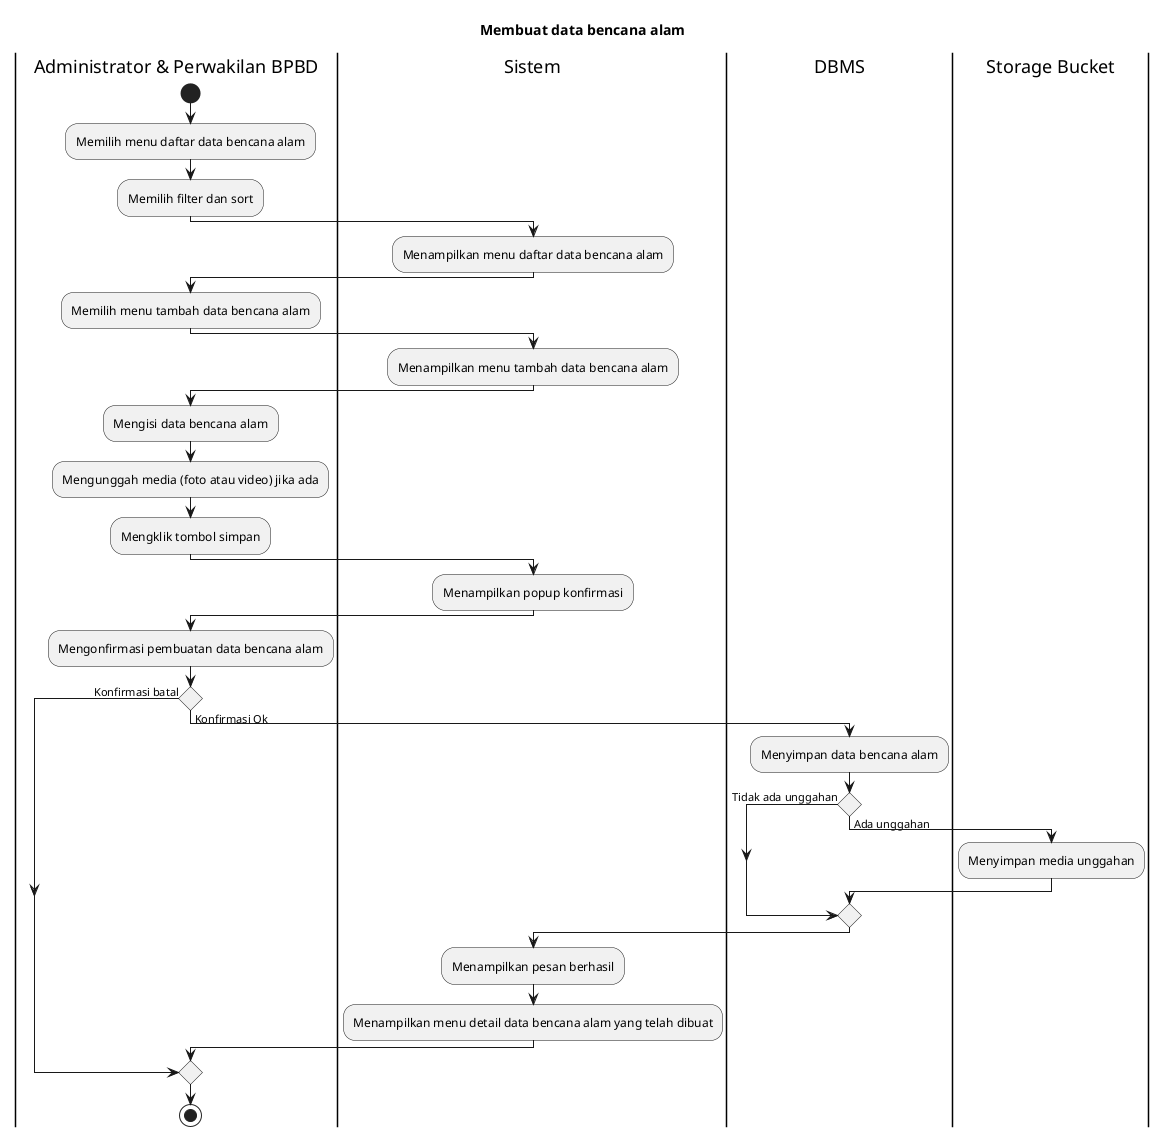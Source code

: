@startuml UC-MGDISASTER-007 - Membuat data bencana alam
title Membuat data bencana alam

|Administrator & Perwakilan BPBD|
start
:Memilih menu daftar data bencana alam;
:Memilih filter dan sort;

|Sistem|
:Menampilkan menu daftar data bencana alam;

|Administrator & Perwakilan BPBD|
:Memilih menu tambah data bencana alam;

|Sistem|
:Menampilkan menu tambah data bencana alam;

|Administrator & Perwakilan BPBD|
:Mengisi data bencana alam;
:Mengunggah media (foto atau video) jika ada;
:Mengklik tombol simpan;

|Sistem|
:Menampilkan popup konfirmasi;

|Administrator & Perwakilan BPBD|
:Mengonfirmasi pembuatan data bencana alam;

if () then (Konfirmasi batal)
else (Konfirmasi Ok)
  |DBMS|
  :Menyimpan data bencana alam;

  if () then (Tidak ada unggahan)
  else (Ada unggahan)
    |Storage Bucket|
    :Menyimpan media unggahan;
  endif

  |Sistem|
  :Menampilkan pesan berhasil;
  :Menampilkan menu detail data bencana alam yang telah dibuat;
endif

|Administrator & Perwakilan BPBD|
stop

@enduml